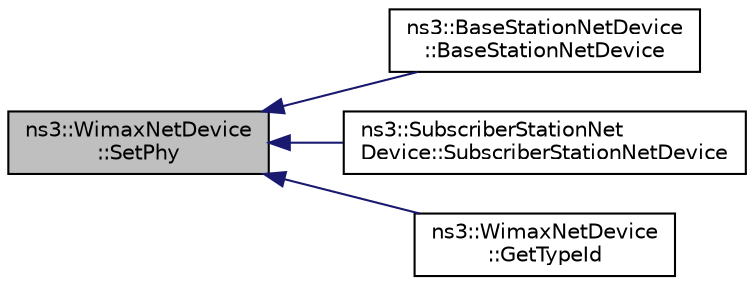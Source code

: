digraph "ns3::WimaxNetDevice::SetPhy"
{
  edge [fontname="Helvetica",fontsize="10",labelfontname="Helvetica",labelfontsize="10"];
  node [fontname="Helvetica",fontsize="10",shape=record];
  rankdir="LR";
  Node1 [label="ns3::WimaxNetDevice\l::SetPhy",height=0.2,width=0.4,color="black", fillcolor="grey75", style="filled", fontcolor="black"];
  Node1 -> Node2 [dir="back",color="midnightblue",fontsize="10",style="solid"];
  Node2 [label="ns3::BaseStationNetDevice\l::BaseStationNetDevice",height=0.2,width=0.4,color="black", fillcolor="white", style="filled",URL="$dd/d73/classns3_1_1BaseStationNetDevice.html#a1d162cf132c74acf3bc9c2e87c7afa01"];
  Node1 -> Node3 [dir="back",color="midnightblue",fontsize="10",style="solid"];
  Node3 [label="ns3::SubscriberStationNet\lDevice::SubscriberStationNetDevice",height=0.2,width=0.4,color="black", fillcolor="white", style="filled",URL="$d4/de5/classns3_1_1SubscriberStationNetDevice.html#a3787661c69699ecefe774825ef6f0880"];
  Node1 -> Node4 [dir="back",color="midnightblue",fontsize="10",style="solid"];
  Node4 [label="ns3::WimaxNetDevice\l::GetTypeId",height=0.2,width=0.4,color="black", fillcolor="white", style="filled",URL="$dc/d52/classns3_1_1WimaxNetDevice.html#a284c4ec1e399010085c056f9306b285e",tooltip="Get the type ID. "];
}
